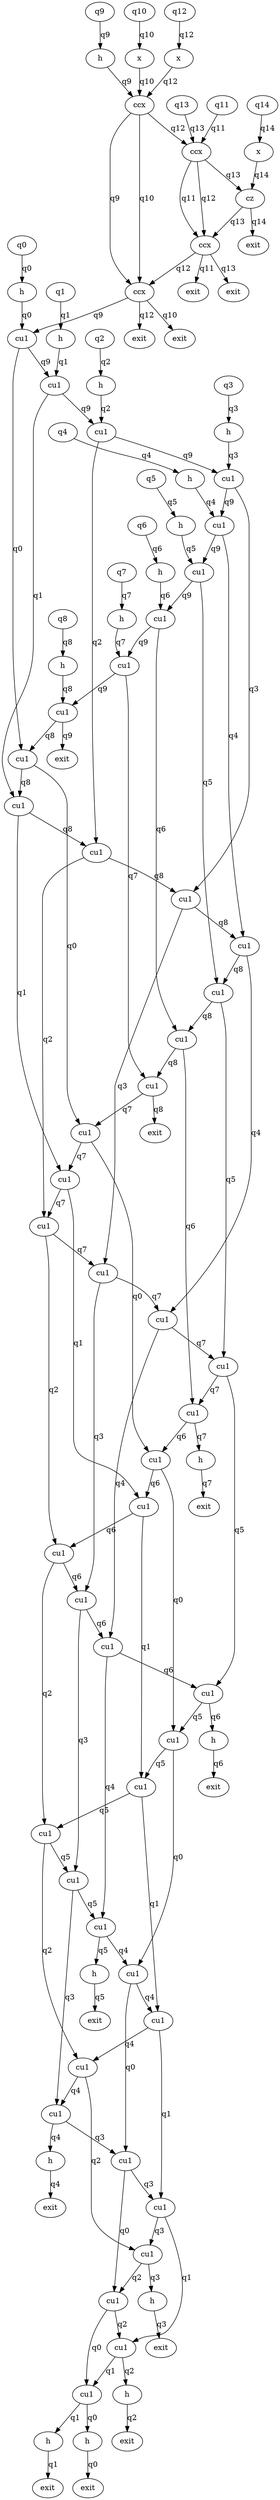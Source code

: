 digraph  {
h_0 [label=h, line=6, order=1];
h_2 [label=h, line=7, order=2];
h_4 [label=h, line=8, order=3];
h_6 [label=h, line=9, order=4];
h_8 [label=h, line=10, order=5];
h_10 [label=h, line=11, order=6];
h_12 [label=h, line=12, order=7];
h_14 [label=h, line=13, order=8];
h_16 [label=h, line=14, order=9];
h_18 [label=h, line=15, order=10];
x_20 [label=x, line=17, order=11];
x_22 [label=x, line=18, order=12];
x_24 [label=x, line=19, order=13];
ccx_26 [label=ccx, line=22, order=14];
ccx_30 [label=ccx, line=23, order=15];
cz_34 [label=cz, line=24, order=16];
q14_exit_36 [label=exit, order=8268];
ccx_37 [label=ccx, line=25, order=17];
q11_exit_38 [label=exit, order=8268];
q13_exit_40 [label=exit, order=8268];
ccx_41 [label=ccx, line=26, order=18];
q10_exit_43 [label=exit, order=8268];
q12_exit_44 [label=exit, order=8268];
cu1_45 [label=cu1, line=29, order=19];
cu1_48 [label=cu1, line=30, order=20];
cu1_51 [label=cu1, line=31, order=21];
cu1_54 [label=cu1, line=32, order=22];
cu1_57 [label=cu1, line=33, order=23];
cu1_60 [label=cu1, line=34, order=24];
cu1_63 [label=cu1, line=35, order=25];
cu1_66 [label=cu1, line=36, order=26];
cu1_69 [label=cu1, line=37, order=27];
q9_exit_70 [label=exit, order=8268];
cu1_72 [label=cu1, line=39, order=28];
cu1_75 [label=cu1, line=40, order=29];
cu1_78 [label=cu1, line=41, order=30];
cu1_81 [label=cu1, line=42, order=31];
cu1_84 [label=cu1, line=43, order=32];
cu1_87 [label=cu1, line=44, order=33];
cu1_90 [label=cu1, line=45, order=34];
cu1_93 [label=cu1, line=46, order=35];
q8_exit_94 [label=exit, order=8268];
cu1_96 [label=cu1, line=48, order=36];
cu1_99 [label=cu1, line=49, order=37];
cu1_102 [label=cu1, line=50, order=38];
cu1_105 [label=cu1, line=51, order=39];
cu1_108 [label=cu1, line=52, order=40];
cu1_111 [label=cu1, line=53, order=41];
cu1_114 [label=cu1, line=54, order=42];
cu1_117 [label=cu1, line=56, order=43];
cu1_120 [label=cu1, line=57, order=44];
cu1_123 [label=cu1, line=58, order=45];
cu1_126 [label=cu1, line=59, order=46];
cu1_129 [label=cu1, line=60, order=47];
cu1_132 [label=cu1, line=61, order=48];
cu1_135 [label=cu1, line=63, order=49];
cu1_138 [label=cu1, line=64, order=50];
cu1_141 [label=cu1, line=65, order=51];
cu1_144 [label=cu1, line=66, order=52];
cu1_147 [label=cu1, line=67, order=53];
cu1_150 [label=cu1, line=69, order=54];
cu1_153 [label=cu1, line=70, order=55];
cu1_156 [label=cu1, line=71, order=56];
cu1_159 [label=cu1, line=72, order=57];
cu1_162 [label=cu1, line=74, order=58];
cu1_165 [label=cu1, line=75, order=59];
cu1_168 [label=cu1, line=76, order=60];
cu1_171 [label=cu1, line=78, order=61];
cu1_174 [label=cu1, line=79, order=62];
cu1_177 [label=cu1, line=81, order=63];
h_180 [label=h, line=84, order=64];
q0_exit_181 [label=exit, order=8268];
h_182 [label=h, line=86, order=65];
q1_exit_183 [label=exit, order=8268];
h_184 [label=h, line=88, order=66];
q2_exit_185 [label=exit, order=8268];
h_186 [label=h, line=90, order=67];
q3_exit_187 [label=exit, order=8268];
h_188 [label=h, line=92, order=68];
q4_exit_189 [label=exit, order=8268];
h_190 [label=h, line=94, order=69];
q5_exit_191 [label=exit, order=8268];
h_192 [label=h, line=96, order=70];
q6_exit_193 [label=exit, order=8268];
h_194 [label=h, line=98, order=71];
q7_exit_195 [label=exit, order=8268];
q0 [label=q0, order=0];
q1 [label=q1, order=0];
q2 [label=q2, order=0];
q3 [label=q3, order=0];
q4 [label=q4, order=0];
q5 [label=q5, order=0];
q6 [label=q6, order=0];
q7 [label=q7, order=0];
q8 [label=q8, order=0];
q9 [label=q9, order=0];
q10 [label=q10, order=0];
q12 [label=q12, order=0];
q14 [label=q14, order=0];
q13 [label=q13, order=0];
q11 [label=q11, order=0];
h_0 -> cu1_45  [key=0, label=q0];
h_2 -> cu1_48  [key=0, label=q1];
h_4 -> cu1_51  [key=0, label=q2];
h_6 -> cu1_54  [key=0, label=q3];
h_8 -> cu1_57  [key=0, label=q4];
h_10 -> cu1_60  [key=0, label=q5];
h_12 -> cu1_63  [key=0, label=q6];
h_14 -> cu1_66  [key=0, label=q7];
h_16 -> cu1_69  [key=0, label=q8];
h_18 -> ccx_26  [key=0, label=q9];
x_20 -> ccx_26  [key=0, label=q10];
x_22 -> ccx_26  [key=0, label=q12];
x_24 -> cz_34  [key=0, label=q14];
ccx_26 -> ccx_30  [key=0, label=q12];
ccx_26 -> ccx_41  [key=0, label=q9];
ccx_26 -> ccx_41  [key=1, label=q10];
ccx_30 -> cz_34  [key=0, label=q13];
ccx_30 -> ccx_37  [key=0, label=q11];
ccx_30 -> ccx_37  [key=1, label=q12];
cz_34 -> q14_exit_36  [key=0, label=q14];
cz_34 -> ccx_37  [key=0, label=q13];
ccx_37 -> q11_exit_38  [key=0, label=q11];
ccx_37 -> q13_exit_40  [key=0, label=q13];
ccx_37 -> ccx_41  [key=0, label=q12];
ccx_41 -> q10_exit_43  [key=0, label=q10];
ccx_41 -> q12_exit_44  [key=0, label=q12];
ccx_41 -> cu1_45  [key=0, label=q9];
cu1_45 -> cu1_48  [key=0, label=q9];
cu1_45 -> cu1_72  [key=0, label=q0];
cu1_48 -> cu1_51  [key=0, label=q9];
cu1_48 -> cu1_75  [key=0, label=q1];
cu1_51 -> cu1_54  [key=0, label=q9];
cu1_51 -> cu1_78  [key=0, label=q2];
cu1_54 -> cu1_57  [key=0, label=q9];
cu1_54 -> cu1_81  [key=0, label=q3];
cu1_57 -> cu1_60  [key=0, label=q9];
cu1_57 -> cu1_84  [key=0, label=q4];
cu1_60 -> cu1_63  [key=0, label=q9];
cu1_60 -> cu1_87  [key=0, label=q5];
cu1_63 -> cu1_66  [key=0, label=q9];
cu1_63 -> cu1_90  [key=0, label=q6];
cu1_66 -> cu1_69  [key=0, label=q9];
cu1_66 -> cu1_93  [key=0, label=q7];
cu1_69 -> q9_exit_70  [key=0, label=q9];
cu1_69 -> cu1_72  [key=0, label=q8];
cu1_72 -> cu1_75  [key=0, label=q8];
cu1_72 -> cu1_96  [key=0, label=q0];
cu1_75 -> cu1_78  [key=0, label=q8];
cu1_75 -> cu1_99  [key=0, label=q1];
cu1_78 -> cu1_81  [key=0, label=q8];
cu1_78 -> cu1_102  [key=0, label=q2];
cu1_81 -> cu1_84  [key=0, label=q8];
cu1_81 -> cu1_105  [key=0, label=q3];
cu1_84 -> cu1_87  [key=0, label=q8];
cu1_84 -> cu1_108  [key=0, label=q4];
cu1_87 -> cu1_90  [key=0, label=q8];
cu1_87 -> cu1_111  [key=0, label=q5];
cu1_90 -> cu1_93  [key=0, label=q8];
cu1_90 -> cu1_114  [key=0, label=q6];
cu1_93 -> q8_exit_94  [key=0, label=q8];
cu1_93 -> cu1_96  [key=0, label=q7];
cu1_96 -> cu1_99  [key=0, label=q7];
cu1_96 -> cu1_117  [key=0, label=q0];
cu1_99 -> cu1_102  [key=0, label=q7];
cu1_99 -> cu1_120  [key=0, label=q1];
cu1_102 -> cu1_105  [key=0, label=q7];
cu1_102 -> cu1_123  [key=0, label=q2];
cu1_105 -> cu1_108  [key=0, label=q7];
cu1_105 -> cu1_126  [key=0, label=q3];
cu1_108 -> cu1_111  [key=0, label=q7];
cu1_108 -> cu1_129  [key=0, label=q4];
cu1_111 -> cu1_114  [key=0, label=q7];
cu1_111 -> cu1_132  [key=0, label=q5];
cu1_114 -> cu1_117  [key=0, label=q6];
cu1_114 -> h_194  [key=0, label=q7];
cu1_117 -> cu1_120  [key=0, label=q6];
cu1_117 -> cu1_135  [key=0, label=q0];
cu1_120 -> cu1_123  [key=0, label=q6];
cu1_120 -> cu1_138  [key=0, label=q1];
cu1_123 -> cu1_126  [key=0, label=q6];
cu1_123 -> cu1_141  [key=0, label=q2];
cu1_126 -> cu1_129  [key=0, label=q6];
cu1_126 -> cu1_144  [key=0, label=q3];
cu1_129 -> cu1_132  [key=0, label=q6];
cu1_129 -> cu1_147  [key=0, label=q4];
cu1_132 -> cu1_135  [key=0, label=q5];
cu1_132 -> h_192  [key=0, label=q6];
cu1_135 -> cu1_138  [key=0, label=q5];
cu1_135 -> cu1_150  [key=0, label=q0];
cu1_138 -> cu1_141  [key=0, label=q5];
cu1_138 -> cu1_153  [key=0, label=q1];
cu1_141 -> cu1_144  [key=0, label=q5];
cu1_141 -> cu1_156  [key=0, label=q2];
cu1_144 -> cu1_147  [key=0, label=q5];
cu1_144 -> cu1_159  [key=0, label=q3];
cu1_147 -> cu1_150  [key=0, label=q4];
cu1_147 -> h_190  [key=0, label=q5];
cu1_150 -> cu1_153  [key=0, label=q4];
cu1_150 -> cu1_162  [key=0, label=q0];
cu1_153 -> cu1_156  [key=0, label=q4];
cu1_153 -> cu1_165  [key=0, label=q1];
cu1_156 -> cu1_159  [key=0, label=q4];
cu1_156 -> cu1_168  [key=0, label=q2];
cu1_159 -> cu1_162  [key=0, label=q3];
cu1_159 -> h_188  [key=0, label=q4];
cu1_162 -> cu1_165  [key=0, label=q3];
cu1_162 -> cu1_171  [key=0, label=q0];
cu1_165 -> cu1_168  [key=0, label=q3];
cu1_165 -> cu1_174  [key=0, label=q1];
cu1_168 -> cu1_171  [key=0, label=q2];
cu1_168 -> h_186  [key=0, label=q3];
cu1_171 -> cu1_174  [key=0, label=q2];
cu1_171 -> cu1_177  [key=0, label=q0];
cu1_174 -> cu1_177  [key=0, label=q1];
cu1_174 -> h_184  [key=0, label=q2];
cu1_177 -> h_180  [key=0, label=q0];
cu1_177 -> h_182  [key=0, label=q1];
h_180 -> q0_exit_181  [key=0, label=q0];
h_182 -> q1_exit_183  [key=0, label=q1];
h_184 -> q2_exit_185  [key=0, label=q2];
h_186 -> q3_exit_187  [key=0, label=q3];
h_188 -> q4_exit_189  [key=0, label=q4];
h_190 -> q5_exit_191  [key=0, label=q5];
h_192 -> q6_exit_193  [key=0, label=q6];
h_194 -> q7_exit_195  [key=0, label=q7];
q0 -> h_0  [key=0, label=q0];
q1 -> h_2  [key=0, label=q1];
q2 -> h_4  [key=0, label=q2];
q3 -> h_6  [key=0, label=q3];
q4 -> h_8  [key=0, label=q4];
q5 -> h_10  [key=0, label=q5];
q6 -> h_12  [key=0, label=q6];
q7 -> h_14  [key=0, label=q7];
q8 -> h_16  [key=0, label=q8];
q9 -> h_18  [key=0, label=q9];
q10 -> x_20  [key=0, label=q10];
q12 -> x_22  [key=0, label=q12];
q14 -> x_24  [key=0, label=q14];
q13 -> ccx_30  [key=0, label=q13];
q11 -> ccx_30  [key=0, label=q11];
}
